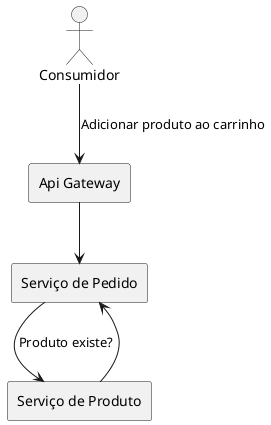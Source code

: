 @startuml
' Definições
actor Consumidor
rectangle "Api Gateway" as ApiGateway
rectangle "Serviço de Pedido" as PedidoServico
rectangle "Serviço de Produto" as ProdutoServico

' Relação
Consumidor --> ApiGateway : Adicionar produto ao carrinho
ApiGateway --> PedidoServico
PedidoServico --> ProdutoServico : Produto existe?
ProdutoServico --> PedidoServico
@enduml